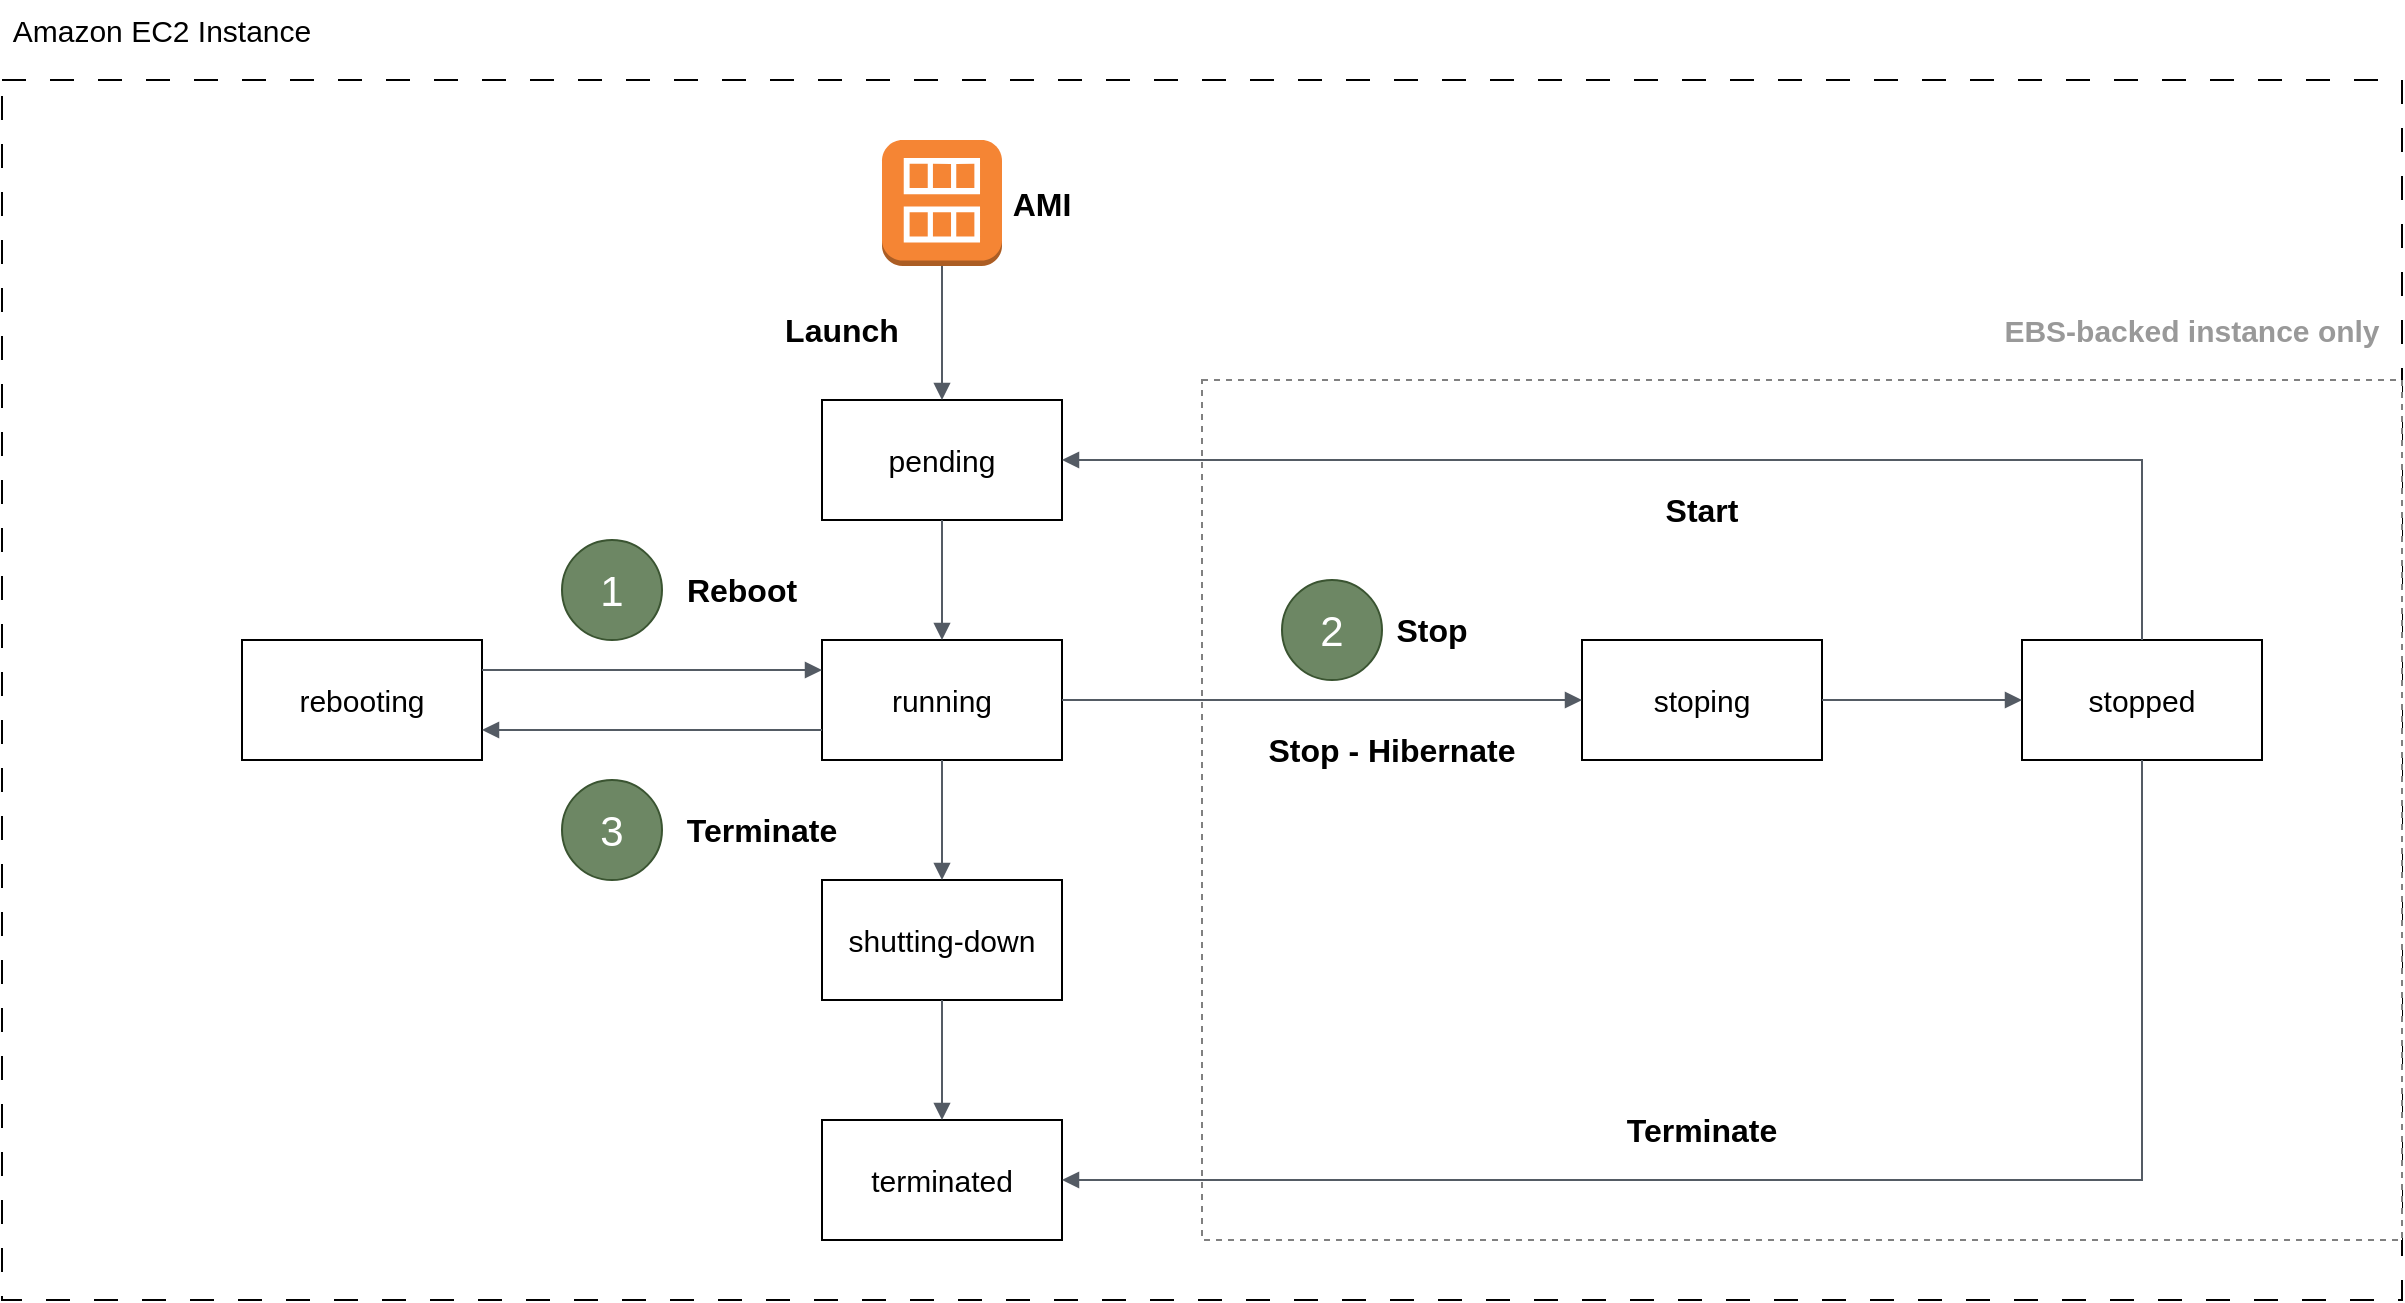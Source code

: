 <mxfile version="22.1.16" type="github">
  <diagram id="Ht1M8jgEwFfnCIfOTk4-" name="Page-1">
    <mxGraphModel dx="2595" dy="785" grid="1" gridSize="10" guides="1" tooltips="1" connect="1" arrows="1" fold="1" page="1" pageScale="1" pageWidth="1169" pageHeight="827" math="0" shadow="0">
      <root>
        <mxCell id="0" />
        <mxCell id="1" parent="0" />
        <mxCell id="-YT3ytnySM4rT-WdRFqW-1" value="" style="rounded=0;whiteSpace=wrap;html=1;dashed=1;dashPattern=12 12;fontSize=15;fontStyle=0" vertex="1" parent="1">
          <mxGeometry x="-180" y="180" width="1200" height="610" as="geometry" />
        </mxCell>
        <mxCell id="-YT3ytnySM4rT-WdRFqW-2" value="" style="rounded=0;whiteSpace=wrap;html=1;dashed=1;fontSize=15;fontStyle=0;strokeColor=#808080;fontColor=#808080;" vertex="1" parent="1">
          <mxGeometry x="420" y="330" width="600" height="430" as="geometry" />
        </mxCell>
        <mxCell id="-YT3ytnySM4rT-WdRFqW-3" value="terminated" style="rounded=0;whiteSpace=wrap;html=1;fontSize=15;fontStyle=0" vertex="1" parent="1">
          <mxGeometry x="230" y="700" width="120" height="60" as="geometry" />
        </mxCell>
        <mxCell id="-YT3ytnySM4rT-WdRFqW-4" value="shutting-down" style="rounded=0;whiteSpace=wrap;html=1;fontSize=15;fontStyle=0" vertex="1" parent="1">
          <mxGeometry x="230" y="580" width="120" height="60" as="geometry" />
        </mxCell>
        <mxCell id="-YT3ytnySM4rT-WdRFqW-5" value="pending" style="rounded=0;whiteSpace=wrap;html=1;fontSize=15;fontStyle=0" vertex="1" parent="1">
          <mxGeometry x="230" y="340" width="120" height="60" as="geometry" />
        </mxCell>
        <mxCell id="-YT3ytnySM4rT-WdRFqW-6" value="rebooting" style="rounded=0;whiteSpace=wrap;html=1;fontSize=15;fontStyle=0" vertex="1" parent="1">
          <mxGeometry x="-60" y="460" width="120" height="60" as="geometry" />
        </mxCell>
        <mxCell id="-YT3ytnySM4rT-WdRFqW-7" value="running" style="rounded=0;whiteSpace=wrap;html=1;fontSize=15;fontStyle=0" vertex="1" parent="1">
          <mxGeometry x="230" y="460" width="120" height="60" as="geometry" />
        </mxCell>
        <mxCell id="-YT3ytnySM4rT-WdRFqW-8" value="stoping" style="rounded=0;whiteSpace=wrap;html=1;fontSize=15;fontStyle=0" vertex="1" parent="1">
          <mxGeometry x="610" y="460" width="120" height="60" as="geometry" />
        </mxCell>
        <mxCell id="-YT3ytnySM4rT-WdRFqW-9" value="stopped" style="rounded=0;whiteSpace=wrap;html=1;fontSize=15;fontStyle=0" vertex="1" parent="1">
          <mxGeometry x="830" y="460" width="120" height="60" as="geometry" />
        </mxCell>
        <mxCell id="-YT3ytnySM4rT-WdRFqW-11" value="" style="outlineConnect=0;dashed=0;verticalLabelPosition=bottom;verticalAlign=top;align=center;html=1;shape=mxgraph.aws3.ami;fillColor=#F58534;gradientColor=none;fontSize=15;fontStyle=0" vertex="1" parent="1">
          <mxGeometry x="260" y="210" width="60" height="63" as="geometry" />
        </mxCell>
        <mxCell id="-YT3ytnySM4rT-WdRFqW-12" value="" style="edgeStyle=orthogonalEdgeStyle;html=1;endArrow=block;elbow=vertical;startArrow=none;endFill=1;strokeColor=#545B64;rounded=0;exitX=1;exitY=0.5;exitDx=0;exitDy=0;entryX=0;entryY=0.5;entryDx=0;entryDy=0;fontSize=15;fontStyle=0" edge="1" parent="1" source="-YT3ytnySM4rT-WdRFqW-7" target="-YT3ytnySM4rT-WdRFqW-8">
          <mxGeometry width="100" relative="1" as="geometry">
            <mxPoint x="450" y="489.5" as="sourcePoint" />
            <mxPoint x="550" y="489.5" as="targetPoint" />
          </mxGeometry>
        </mxCell>
        <mxCell id="-YT3ytnySM4rT-WdRFqW-13" value="" style="edgeStyle=orthogonalEdgeStyle;html=1;endArrow=block;elbow=vertical;startArrow=none;endFill=1;strokeColor=#545B64;rounded=0;exitX=1;exitY=0.5;exitDx=0;exitDy=0;entryX=0;entryY=0.5;entryDx=0;entryDy=0;fontSize=15;fontStyle=0" edge="1" parent="1" source="-YT3ytnySM4rT-WdRFqW-8" target="-YT3ytnySM4rT-WdRFqW-9">
          <mxGeometry width="100" relative="1" as="geometry">
            <mxPoint x="740" y="489.5" as="sourcePoint" />
            <mxPoint x="840" y="489.5" as="targetPoint" />
          </mxGeometry>
        </mxCell>
        <mxCell id="-YT3ytnySM4rT-WdRFqW-14" value="" style="edgeStyle=orthogonalEdgeStyle;html=1;endArrow=block;elbow=vertical;startArrow=none;endFill=1;strokeColor=#545B64;rounded=0;exitX=1;exitY=0.25;exitDx=0;exitDy=0;entryX=0;entryY=0.25;entryDx=0;entryDy=0;fontSize=15;fontStyle=0" edge="1" parent="1" source="-YT3ytnySM4rT-WdRFqW-6" target="-YT3ytnySM4rT-WdRFqW-7">
          <mxGeometry width="100" relative="1" as="geometry">
            <mxPoint x="100" y="480" as="sourcePoint" />
            <mxPoint x="200" y="480" as="targetPoint" />
          </mxGeometry>
        </mxCell>
        <mxCell id="-YT3ytnySM4rT-WdRFqW-16" value="" style="edgeStyle=orthogonalEdgeStyle;html=1;endArrow=none;elbow=vertical;startArrow=block;startFill=1;strokeColor=#545B64;rounded=0;exitX=1;exitY=0.75;exitDx=0;exitDy=0;entryX=0;entryY=0.75;entryDx=0;entryDy=0;fontSize=15;fontStyle=0" edge="1" parent="1" source="-YT3ytnySM4rT-WdRFqW-6" target="-YT3ytnySM4rT-WdRFqW-7">
          <mxGeometry width="100" relative="1" as="geometry">
            <mxPoint x="100" y="500" as="sourcePoint" />
            <mxPoint x="200" y="500" as="targetPoint" />
          </mxGeometry>
        </mxCell>
        <mxCell id="-YT3ytnySM4rT-WdRFqW-17" value="2" style="ellipse;whiteSpace=wrap;html=1;aspect=fixed;fillColor=#6d8764;fontColor=#ffffff;strokeColor=#3A5431;fontSize=21;fontStyle=0" vertex="1" parent="1">
          <mxGeometry x="460" y="430" width="50" height="50" as="geometry" />
        </mxCell>
        <mxCell id="-YT3ytnySM4rT-WdRFqW-18" value="3" style="ellipse;whiteSpace=wrap;html=1;aspect=fixed;fillColor=#6d8764;fontColor=#ffffff;strokeColor=#3A5431;fontSize=21;fontStyle=0" vertex="1" parent="1">
          <mxGeometry x="100" y="530" width="50" height="50" as="geometry" />
        </mxCell>
        <mxCell id="-YT3ytnySM4rT-WdRFqW-19" value="1" style="ellipse;whiteSpace=wrap;html=1;aspect=fixed;fillColor=#6d8764;fontColor=#ffffff;strokeColor=#3A5431;fontSize=21;fontStyle=0" vertex="1" parent="1">
          <mxGeometry x="100" y="410" width="50" height="50" as="geometry" />
        </mxCell>
        <mxCell id="-YT3ytnySM4rT-WdRFqW-20" value="Reboot" style="text;strokeColor=none;align=center;fillColor=none;html=1;verticalAlign=middle;whiteSpace=wrap;rounded=0;fontSize=16;fontStyle=1" vertex="1" parent="1">
          <mxGeometry x="160" y="420" width="60" height="30" as="geometry" />
        </mxCell>
        <mxCell id="-YT3ytnySM4rT-WdRFqW-21" value="Stop" style="text;strokeColor=none;align=center;fillColor=none;html=1;verticalAlign=middle;whiteSpace=wrap;rounded=0;fontSize=16;fontStyle=1" vertex="1" parent="1">
          <mxGeometry x="510" y="440" width="50" height="30" as="geometry" />
        </mxCell>
        <mxCell id="-YT3ytnySM4rT-WdRFqW-22" value="Terminate" style="text;strokeColor=none;align=center;fillColor=none;html=1;verticalAlign=middle;whiteSpace=wrap;rounded=0;fontSize=16;fontStyle=1" vertex="1" parent="1">
          <mxGeometry x="160" y="540" width="80" height="30" as="geometry" />
        </mxCell>
        <mxCell id="-YT3ytnySM4rT-WdRFqW-23" value="EBS-backed instance only" style="text;strokeColor=none;align=center;fillColor=none;html=1;verticalAlign=middle;whiteSpace=wrap;rounded=0;fontSize=15;fontStyle=1;fontColor=#999999;" vertex="1" parent="1">
          <mxGeometry x="820" y="290" width="190" height="30" as="geometry" />
        </mxCell>
        <mxCell id="-YT3ytnySM4rT-WdRFqW-24" value="AMI" style="text;strokeColor=none;align=center;fillColor=none;html=1;verticalAlign=middle;whiteSpace=wrap;rounded=0;fontSize=16;fontStyle=1" vertex="1" parent="1">
          <mxGeometry x="320" y="226.5" width="40" height="30" as="geometry" />
        </mxCell>
        <mxCell id="-YT3ytnySM4rT-WdRFqW-25" value="" style="edgeStyle=orthogonalEdgeStyle;html=1;endArrow=block;elbow=vertical;startArrow=none;endFill=1;strokeColor=#545B64;rounded=0;exitX=0.5;exitY=1;exitDx=0;exitDy=0;exitPerimeter=0;fontSize=15;fontStyle=0" edge="1" parent="1" source="-YT3ytnySM4rT-WdRFqW-11" target="-YT3ytnySM4rT-WdRFqW-5">
          <mxGeometry width="100" relative="1" as="geometry">
            <mxPoint x="400" y="330" as="sourcePoint" />
            <mxPoint x="500" y="330" as="targetPoint" />
          </mxGeometry>
        </mxCell>
        <mxCell id="-YT3ytnySM4rT-WdRFqW-26" value="" style="edgeStyle=orthogonalEdgeStyle;html=1;endArrow=block;elbow=vertical;startArrow=none;endFill=1;strokeColor=#545B64;rounded=0;entryX=0.5;entryY=0;entryDx=0;entryDy=0;fontSize=15;fontStyle=0" edge="1" parent="1" source="-YT3ytnySM4rT-WdRFqW-5" target="-YT3ytnySM4rT-WdRFqW-7">
          <mxGeometry width="100" relative="1" as="geometry">
            <mxPoint x="289.5" y="400" as="sourcePoint" />
            <mxPoint x="289.5" y="467" as="targetPoint" />
          </mxGeometry>
        </mxCell>
        <mxCell id="-YT3ytnySM4rT-WdRFqW-27" value="" style="edgeStyle=orthogonalEdgeStyle;html=1;endArrow=block;elbow=vertical;startArrow=none;endFill=1;strokeColor=#545B64;rounded=0;fontSize=15;fontStyle=0" edge="1" parent="1" source="-YT3ytnySM4rT-WdRFqW-7" target="-YT3ytnySM4rT-WdRFqW-4">
          <mxGeometry width="100" relative="1" as="geometry">
            <mxPoint x="289.5" y="520" as="sourcePoint" />
            <mxPoint x="289.5" y="587" as="targetPoint" />
          </mxGeometry>
        </mxCell>
        <mxCell id="-YT3ytnySM4rT-WdRFqW-28" value="" style="edgeStyle=orthogonalEdgeStyle;html=1;endArrow=block;elbow=vertical;startArrow=none;endFill=1;strokeColor=#545B64;rounded=0;fontSize=15;fontStyle=0" edge="1" parent="1" source="-YT3ytnySM4rT-WdRFqW-4" target="-YT3ytnySM4rT-WdRFqW-3">
          <mxGeometry width="100" relative="1" as="geometry">
            <mxPoint x="289.5" y="640" as="sourcePoint" />
            <mxPoint x="289.5" y="707" as="targetPoint" />
          </mxGeometry>
        </mxCell>
        <mxCell id="-YT3ytnySM4rT-WdRFqW-29" value="Stop - Hibernate" style="text;strokeColor=none;align=center;fillColor=none;html=1;verticalAlign=middle;whiteSpace=wrap;rounded=0;fontSize=16;fontStyle=1" vertex="1" parent="1">
          <mxGeometry x="450" y="500" width="130" height="30" as="geometry" />
        </mxCell>
        <mxCell id="-YT3ytnySM4rT-WdRFqW-30" value="" style="edgeStyle=orthogonalEdgeStyle;html=1;endArrow=none;elbow=vertical;startArrow=block;startFill=1;strokeColor=#545B64;rounded=0;entryX=0.5;entryY=0;entryDx=0;entryDy=0;fontSize=15;fontStyle=0" edge="1" parent="1" source="-YT3ytnySM4rT-WdRFqW-5" target="-YT3ytnySM4rT-WdRFqW-9">
          <mxGeometry width="100" relative="1" as="geometry">
            <mxPoint x="350" y="369.5" as="sourcePoint" />
            <mxPoint x="450" y="369.5" as="targetPoint" />
          </mxGeometry>
        </mxCell>
        <mxCell id="-YT3ytnySM4rT-WdRFqW-31" value="" style="edgeStyle=orthogonalEdgeStyle;html=1;endArrow=none;elbow=vertical;startArrow=block;startFill=1;strokeColor=#545B64;rounded=0;entryX=0.5;entryY=1;entryDx=0;entryDy=0;exitX=1;exitY=0.5;exitDx=0;exitDy=0;fontSize=15;fontStyle=0" edge="1" parent="1" source="-YT3ytnySM4rT-WdRFqW-3" target="-YT3ytnySM4rT-WdRFqW-9">
          <mxGeometry width="100" relative="1" as="geometry">
            <mxPoint x="520" y="600" as="sourcePoint" />
            <mxPoint x="620" y="600" as="targetPoint" />
          </mxGeometry>
        </mxCell>
        <mxCell id="-YT3ytnySM4rT-WdRFqW-32" value="Launch" style="text;strokeColor=none;align=center;fillColor=none;html=1;verticalAlign=middle;whiteSpace=wrap;rounded=0;fontSize=16;fontStyle=1" vertex="1" parent="1">
          <mxGeometry x="210" y="290" width="60" height="30" as="geometry" />
        </mxCell>
        <mxCell id="-YT3ytnySM4rT-WdRFqW-33" value="Amazon EC2 Instance" style="text;strokeColor=none;align=center;fillColor=none;html=1;verticalAlign=middle;whiteSpace=wrap;rounded=0;fontSize=15;fontStyle=0" vertex="1" parent="1">
          <mxGeometry x="-180" y="140" width="160" height="30" as="geometry" />
        </mxCell>
        <mxCell id="-YT3ytnySM4rT-WdRFqW-34" value="Start" style="text;strokeColor=none;align=center;fillColor=none;html=1;verticalAlign=middle;whiteSpace=wrap;rounded=0;fontSize=16;fontStyle=1" vertex="1" parent="1">
          <mxGeometry x="625" y="380" width="90" height="30" as="geometry" />
        </mxCell>
        <mxCell id="-YT3ytnySM4rT-WdRFqW-35" value="Terminate" style="text;strokeColor=none;align=center;fillColor=none;html=1;verticalAlign=middle;whiteSpace=wrap;rounded=0;fontSize=16;fontStyle=1" vertex="1" parent="1">
          <mxGeometry x="625" y="690" width="90" height="30" as="geometry" />
        </mxCell>
        <mxCell id="-YT3ytnySM4rT-WdRFqW-36" style="edgeStyle=orthogonalEdgeStyle;rounded=0;orthogonalLoop=1;jettySize=auto;html=1;exitX=0.5;exitY=1;exitDx=0;exitDy=0;fontSize=15;fontStyle=0" edge="1" parent="1" source="-YT3ytnySM4rT-WdRFqW-34" target="-YT3ytnySM4rT-WdRFqW-34">
          <mxGeometry relative="1" as="geometry" />
        </mxCell>
      </root>
    </mxGraphModel>
  </diagram>
</mxfile>
